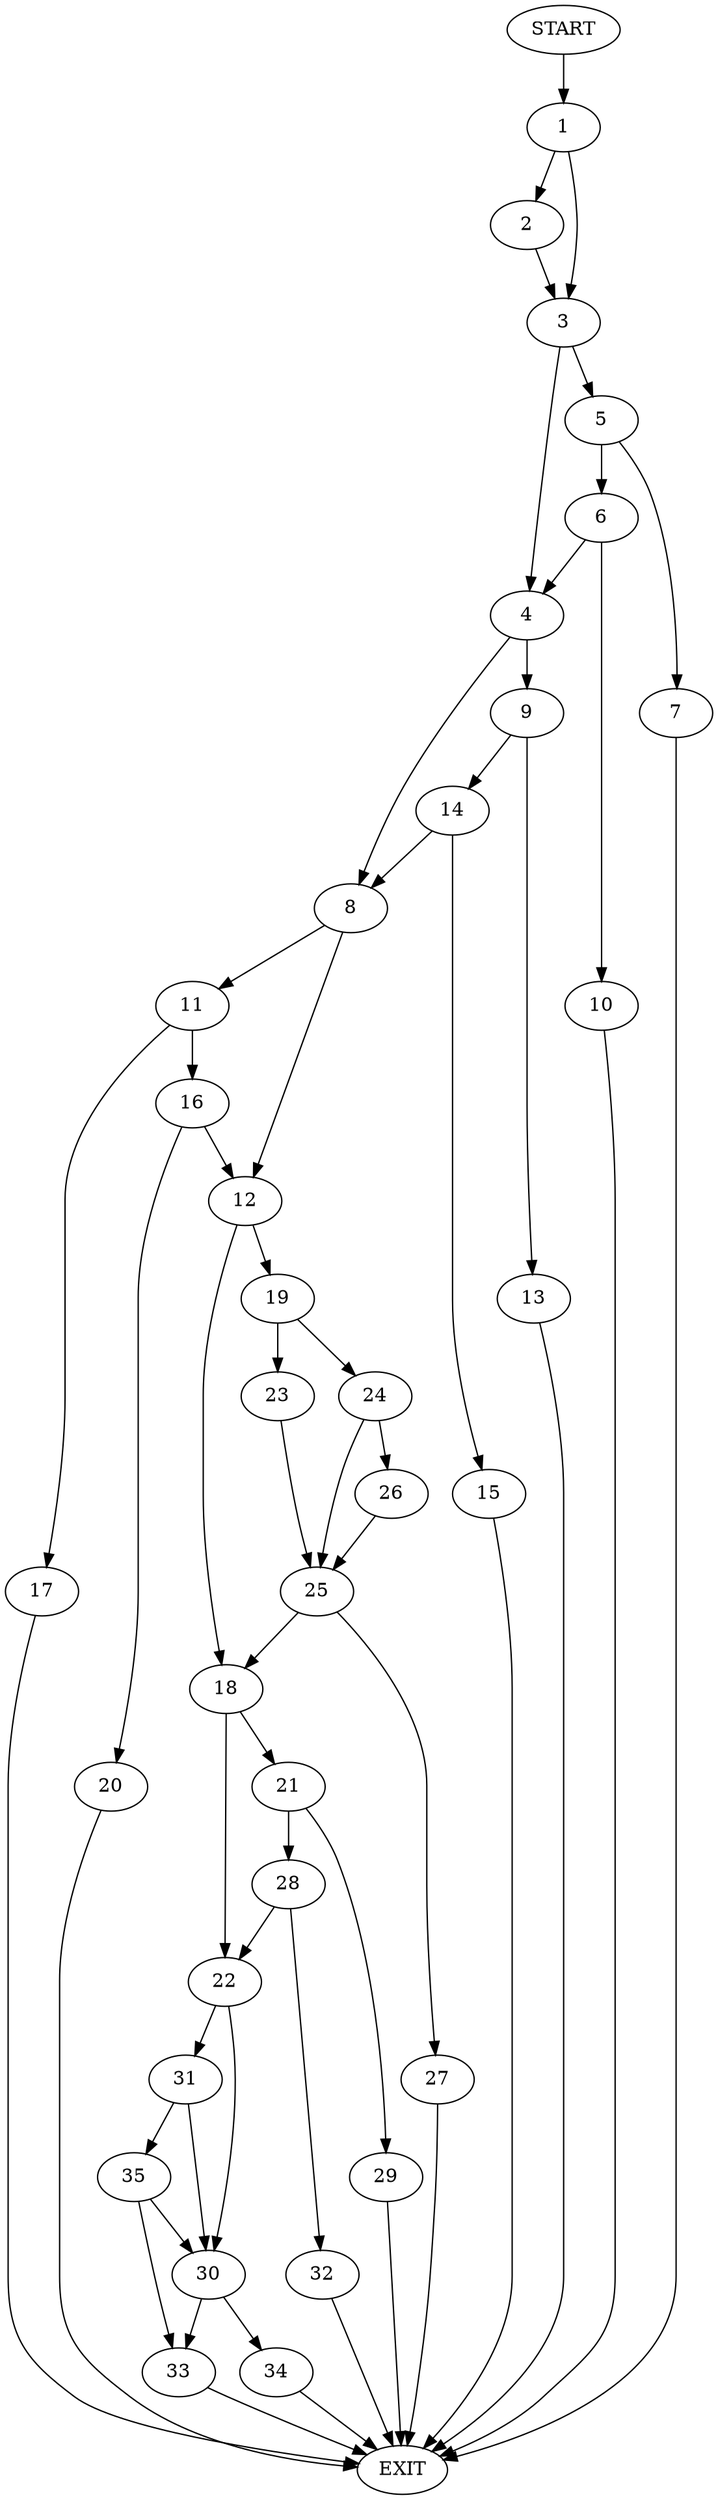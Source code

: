 digraph {
0 [label="START"]
36 [label="EXIT"]
0 -> 1
1 -> 2
1 -> 3
2 -> 3
3 -> 4
3 -> 5
5 -> 6
5 -> 7
4 -> 8
4 -> 9
7 -> 36
6 -> 4
6 -> 10
10 -> 36
8 -> 11
8 -> 12
9 -> 13
9 -> 14
13 -> 36
14 -> 8
14 -> 15
15 -> 36
11 -> 16
11 -> 17
12 -> 18
12 -> 19
17 -> 36
16 -> 12
16 -> 20
20 -> 36
18 -> 21
18 -> 22
19 -> 23
19 -> 24
24 -> 25
24 -> 26
23 -> 25
25 -> 18
25 -> 27
26 -> 25
27 -> 36
21 -> 28
21 -> 29
22 -> 30
22 -> 31
29 -> 36
28 -> 32
28 -> 22
32 -> 36
30 -> 33
30 -> 34
31 -> 30
31 -> 35
35 -> 33
35 -> 30
33 -> 36
34 -> 36
}
